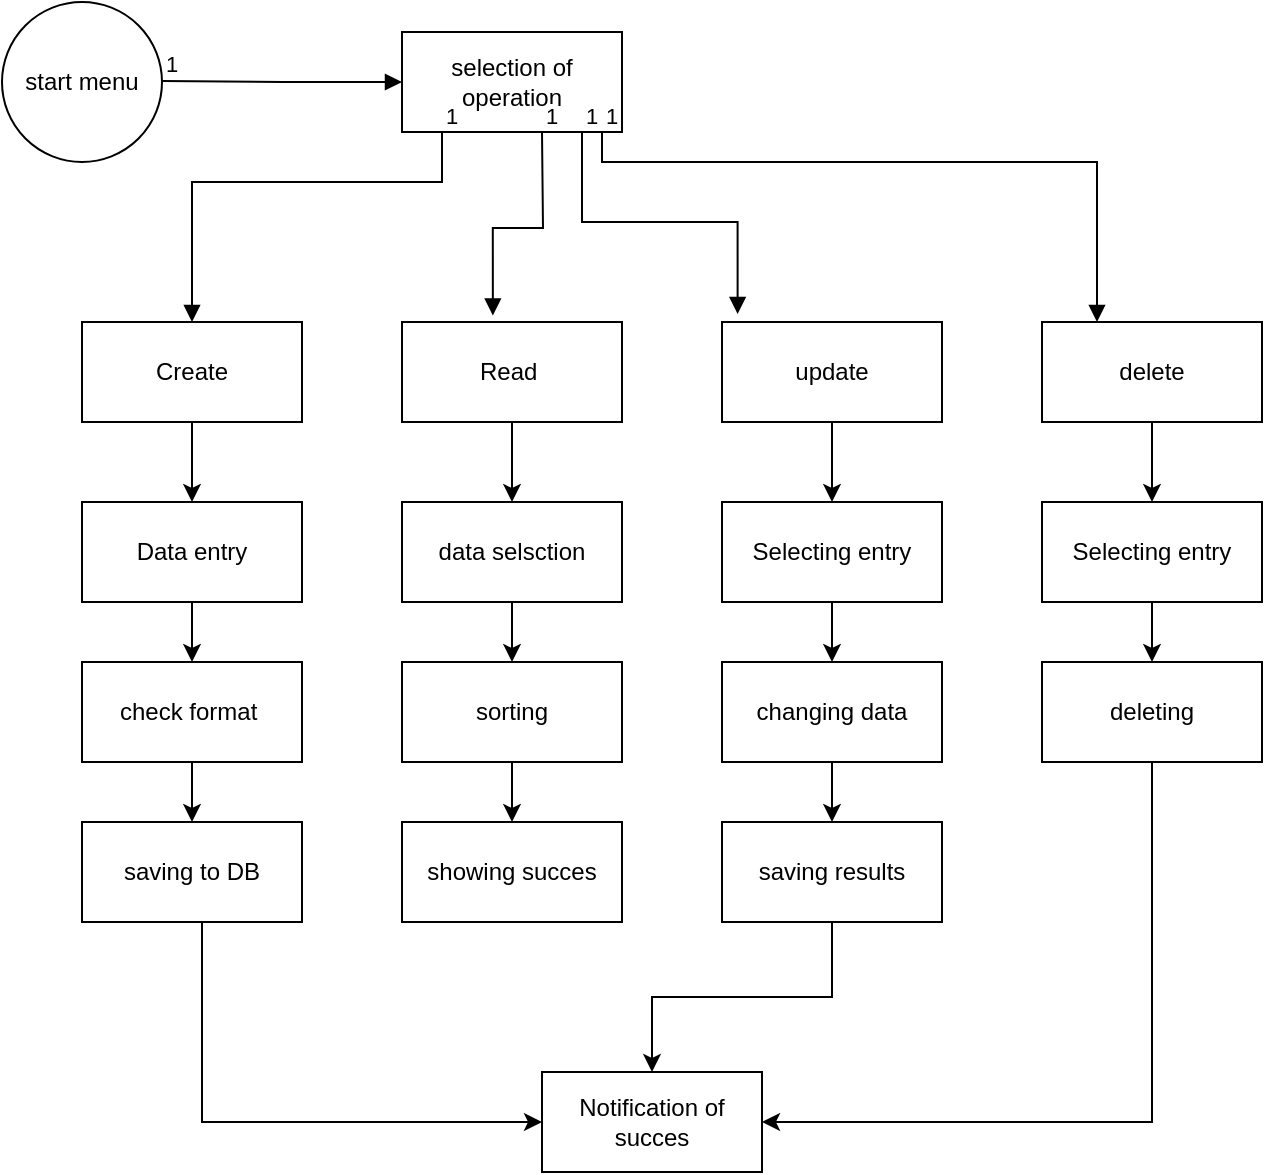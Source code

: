 <mxfile version="27.1.0">
  <diagram name="Страница — 1" id="iwJGNIqQMTqRXq6XhXT4">
    <mxGraphModel dx="1228" dy="574" grid="1" gridSize="10" guides="1" tooltips="1" connect="1" arrows="1" fold="1" page="1" pageScale="1" pageWidth="827" pageHeight="1169" math="0" shadow="0">
      <root>
        <mxCell id="0" />
        <mxCell id="1" parent="0" />
        <mxCell id="xq-GVfYP8gghDxDSkxqO-1" value="start menu" style="ellipse;whiteSpace=wrap;html=1;aspect=fixed;" vertex="1" parent="1">
          <mxGeometry width="80" height="80" as="geometry" />
        </mxCell>
        <mxCell id="xq-GVfYP8gghDxDSkxqO-2" value="" style="endArrow=block;endFill=1;html=1;edgeStyle=orthogonalEdgeStyle;align=left;verticalAlign=top;rounded=0;" edge="1" parent="1">
          <mxGeometry x="-0.335" y="-10" relative="1" as="geometry">
            <mxPoint x="80" y="39.5" as="sourcePoint" />
            <mxPoint x="200" y="40" as="targetPoint" />
            <mxPoint as="offset" />
          </mxGeometry>
        </mxCell>
        <mxCell id="xq-GVfYP8gghDxDSkxqO-3" value="1" style="edgeLabel;resizable=0;html=1;align=left;verticalAlign=bottom;" connectable="0" vertex="1" parent="xq-GVfYP8gghDxDSkxqO-2">
          <mxGeometry x="-1" relative="1" as="geometry" />
        </mxCell>
        <mxCell id="xq-GVfYP8gghDxDSkxqO-4" value="selection of operation" style="html=1;whiteSpace=wrap;" vertex="1" parent="1">
          <mxGeometry x="200" y="15" width="110" height="50" as="geometry" />
        </mxCell>
        <mxCell id="xq-GVfYP8gghDxDSkxqO-27" value="" style="edgeStyle=orthogonalEdgeStyle;rounded=0;orthogonalLoop=1;jettySize=auto;html=1;" edge="1" parent="1" source="xq-GVfYP8gghDxDSkxqO-5" target="xq-GVfYP8gghDxDSkxqO-17">
          <mxGeometry relative="1" as="geometry" />
        </mxCell>
        <mxCell id="xq-GVfYP8gghDxDSkxqO-5" value="Create" style="html=1;whiteSpace=wrap;" vertex="1" parent="1">
          <mxGeometry x="40" y="160" width="110" height="50" as="geometry" />
        </mxCell>
        <mxCell id="xq-GVfYP8gghDxDSkxqO-34" value="" style="edgeStyle=orthogonalEdgeStyle;rounded=0;orthogonalLoop=1;jettySize=auto;html=1;" edge="1" parent="1" source="xq-GVfYP8gghDxDSkxqO-6" target="xq-GVfYP8gghDxDSkxqO-31">
          <mxGeometry relative="1" as="geometry" />
        </mxCell>
        <mxCell id="xq-GVfYP8gghDxDSkxqO-6" value="Read&amp;nbsp;" style="html=1;whiteSpace=wrap;" vertex="1" parent="1">
          <mxGeometry x="200" y="160" width="110" height="50" as="geometry" />
        </mxCell>
        <mxCell id="xq-GVfYP8gghDxDSkxqO-44" value="" style="edgeStyle=orthogonalEdgeStyle;rounded=0;orthogonalLoop=1;jettySize=auto;html=1;" edge="1" parent="1" source="xq-GVfYP8gghDxDSkxqO-7" target="xq-GVfYP8gghDxDSkxqO-41">
          <mxGeometry relative="1" as="geometry" />
        </mxCell>
        <mxCell id="xq-GVfYP8gghDxDSkxqO-7" value="update" style="html=1;whiteSpace=wrap;" vertex="1" parent="1">
          <mxGeometry x="360" y="160" width="110" height="50" as="geometry" />
        </mxCell>
        <mxCell id="xq-GVfYP8gghDxDSkxqO-50" value="" style="edgeStyle=orthogonalEdgeStyle;rounded=0;orthogonalLoop=1;jettySize=auto;html=1;" edge="1" parent="1" source="xq-GVfYP8gghDxDSkxqO-8" target="xq-GVfYP8gghDxDSkxqO-48">
          <mxGeometry relative="1" as="geometry" />
        </mxCell>
        <mxCell id="xq-GVfYP8gghDxDSkxqO-8" value="delete" style="html=1;whiteSpace=wrap;" vertex="1" parent="1">
          <mxGeometry x="520" y="160" width="110" height="50" as="geometry" />
        </mxCell>
        <mxCell id="xq-GVfYP8gghDxDSkxqO-9" value="" style="endArrow=block;endFill=1;html=1;edgeStyle=orthogonalEdgeStyle;align=left;verticalAlign=top;rounded=0;entryX=0.5;entryY=0;entryDx=0;entryDy=0;" edge="1" parent="1" target="xq-GVfYP8gghDxDSkxqO-5">
          <mxGeometry x="-1" relative="1" as="geometry">
            <mxPoint x="220" y="65" as="sourcePoint" />
            <mxPoint x="380" y="65" as="targetPoint" />
            <Array as="points">
              <mxPoint x="220" y="90" />
              <mxPoint x="95" y="90" />
            </Array>
          </mxGeometry>
        </mxCell>
        <mxCell id="xq-GVfYP8gghDxDSkxqO-10" value="1" style="edgeLabel;resizable=0;html=1;align=left;verticalAlign=bottom;" connectable="0" vertex="1" parent="xq-GVfYP8gghDxDSkxqO-9">
          <mxGeometry x="-1" relative="1" as="geometry" />
        </mxCell>
        <mxCell id="xq-GVfYP8gghDxDSkxqO-11" value="" style="endArrow=block;endFill=1;html=1;edgeStyle=orthogonalEdgeStyle;align=left;verticalAlign=top;rounded=0;entryX=0.413;entryY=-0.064;entryDx=0;entryDy=0;entryPerimeter=0;" edge="1" parent="1" target="xq-GVfYP8gghDxDSkxqO-6">
          <mxGeometry x="-1" relative="1" as="geometry">
            <mxPoint x="270" y="65" as="sourcePoint" />
            <mxPoint x="430" y="65" as="targetPoint" />
          </mxGeometry>
        </mxCell>
        <mxCell id="xq-GVfYP8gghDxDSkxqO-12" value="1" style="edgeLabel;resizable=0;html=1;align=left;verticalAlign=bottom;" connectable="0" vertex="1" parent="xq-GVfYP8gghDxDSkxqO-11">
          <mxGeometry x="-1" relative="1" as="geometry" />
        </mxCell>
        <mxCell id="xq-GVfYP8gghDxDSkxqO-13" value="" style="endArrow=block;endFill=1;html=1;edgeStyle=orthogonalEdgeStyle;align=left;verticalAlign=top;rounded=0;entryX=0.071;entryY=-0.08;entryDx=0;entryDy=0;entryPerimeter=0;" edge="1" parent="1" target="xq-GVfYP8gghDxDSkxqO-7">
          <mxGeometry x="-1" relative="1" as="geometry">
            <mxPoint x="290" y="65" as="sourcePoint" />
            <mxPoint x="450" y="65" as="targetPoint" />
            <Array as="points">
              <mxPoint x="290" y="110" />
              <mxPoint x="368" y="110" />
            </Array>
          </mxGeometry>
        </mxCell>
        <mxCell id="xq-GVfYP8gghDxDSkxqO-14" value="1" style="edgeLabel;resizable=0;html=1;align=left;verticalAlign=bottom;" connectable="0" vertex="1" parent="xq-GVfYP8gghDxDSkxqO-13">
          <mxGeometry x="-1" relative="1" as="geometry" />
        </mxCell>
        <mxCell id="xq-GVfYP8gghDxDSkxqO-15" value="" style="endArrow=block;endFill=1;html=1;edgeStyle=orthogonalEdgeStyle;align=left;verticalAlign=top;rounded=0;entryX=0.25;entryY=0;entryDx=0;entryDy=0;" edge="1" parent="1" target="xq-GVfYP8gghDxDSkxqO-8">
          <mxGeometry x="-1" relative="1" as="geometry">
            <mxPoint x="300" y="65" as="sourcePoint" />
            <mxPoint x="460" y="65" as="targetPoint" />
            <Array as="points">
              <mxPoint x="300" y="80" />
              <mxPoint x="548" y="80" />
            </Array>
          </mxGeometry>
        </mxCell>
        <mxCell id="xq-GVfYP8gghDxDSkxqO-16" value="1" style="edgeLabel;resizable=0;html=1;align=left;verticalAlign=bottom;" connectable="0" vertex="1" parent="xq-GVfYP8gghDxDSkxqO-15">
          <mxGeometry x="-1" relative="1" as="geometry" />
        </mxCell>
        <mxCell id="xq-GVfYP8gghDxDSkxqO-39" value="" style="edgeStyle=orthogonalEdgeStyle;rounded=0;orthogonalLoop=1;jettySize=auto;html=1;entryX=0.5;entryY=0;entryDx=0;entryDy=0;" edge="1" parent="1" source="xq-GVfYP8gghDxDSkxqO-17" target="xq-GVfYP8gghDxDSkxqO-18">
          <mxGeometry relative="1" as="geometry">
            <Array as="points" />
          </mxGeometry>
        </mxCell>
        <mxCell id="xq-GVfYP8gghDxDSkxqO-17" value="Data entry" style="html=1;whiteSpace=wrap;" vertex="1" parent="1">
          <mxGeometry x="40" y="250" width="110" height="50" as="geometry" />
        </mxCell>
        <mxCell id="xq-GVfYP8gghDxDSkxqO-40" value="" style="edgeStyle=orthogonalEdgeStyle;rounded=0;orthogonalLoop=1;jettySize=auto;html=1;" edge="1" parent="1" source="xq-GVfYP8gghDxDSkxqO-18" target="xq-GVfYP8gghDxDSkxqO-19">
          <mxGeometry relative="1" as="geometry" />
        </mxCell>
        <mxCell id="xq-GVfYP8gghDxDSkxqO-18" value="check format&amp;nbsp;" style="html=1;whiteSpace=wrap;" vertex="1" parent="1">
          <mxGeometry x="40" y="330" width="110" height="50" as="geometry" />
        </mxCell>
        <mxCell id="xq-GVfYP8gghDxDSkxqO-30" value="" style="edgeStyle=orthogonalEdgeStyle;rounded=0;orthogonalLoop=1;jettySize=auto;html=1;entryX=0;entryY=0.5;entryDx=0;entryDy=0;" edge="1" parent="1" source="xq-GVfYP8gghDxDSkxqO-19" target="xq-GVfYP8gghDxDSkxqO-20">
          <mxGeometry relative="1" as="geometry">
            <mxPoint x="95" y="540" as="targetPoint" />
            <Array as="points">
              <mxPoint x="100" y="560" />
            </Array>
          </mxGeometry>
        </mxCell>
        <mxCell id="xq-GVfYP8gghDxDSkxqO-19" value="saving to DB" style="html=1;whiteSpace=wrap;" vertex="1" parent="1">
          <mxGeometry x="40" y="410" width="110" height="50" as="geometry" />
        </mxCell>
        <mxCell id="xq-GVfYP8gghDxDSkxqO-20" value="Notification of succes" style="html=1;whiteSpace=wrap;" vertex="1" parent="1">
          <mxGeometry x="270" y="535" width="110" height="50" as="geometry" />
        </mxCell>
        <mxCell id="xq-GVfYP8gghDxDSkxqO-35" value="" style="edgeStyle=orthogonalEdgeStyle;rounded=0;orthogonalLoop=1;jettySize=auto;html=1;entryX=0.5;entryY=0;entryDx=0;entryDy=0;" edge="1" parent="1" source="xq-GVfYP8gghDxDSkxqO-31" target="xq-GVfYP8gghDxDSkxqO-32">
          <mxGeometry relative="1" as="geometry" />
        </mxCell>
        <mxCell id="xq-GVfYP8gghDxDSkxqO-31" value="data selsction" style="html=1;whiteSpace=wrap;" vertex="1" parent="1">
          <mxGeometry x="200" y="250" width="110" height="50" as="geometry" />
        </mxCell>
        <mxCell id="xq-GVfYP8gghDxDSkxqO-38" value="" style="edgeStyle=orthogonalEdgeStyle;rounded=0;orthogonalLoop=1;jettySize=auto;html=1;" edge="1" parent="1" source="xq-GVfYP8gghDxDSkxqO-32" target="xq-GVfYP8gghDxDSkxqO-33">
          <mxGeometry relative="1" as="geometry" />
        </mxCell>
        <mxCell id="xq-GVfYP8gghDxDSkxqO-32" value="sorting" style="html=1;whiteSpace=wrap;" vertex="1" parent="1">
          <mxGeometry x="200" y="330" width="110" height="50" as="geometry" />
        </mxCell>
        <mxCell id="xq-GVfYP8gghDxDSkxqO-33" value="showing succes" style="html=1;whiteSpace=wrap;" vertex="1" parent="1">
          <mxGeometry x="200" y="410" width="110" height="50" as="geometry" />
        </mxCell>
        <mxCell id="xq-GVfYP8gghDxDSkxqO-45" value="" style="edgeStyle=orthogonalEdgeStyle;rounded=0;orthogonalLoop=1;jettySize=auto;html=1;entryX=0.5;entryY=0;entryDx=0;entryDy=0;" edge="1" parent="1" source="xq-GVfYP8gghDxDSkxqO-41" target="xq-GVfYP8gghDxDSkxqO-42">
          <mxGeometry relative="1" as="geometry" />
        </mxCell>
        <mxCell id="xq-GVfYP8gghDxDSkxqO-41" value="Selecting entry" style="html=1;whiteSpace=wrap;" vertex="1" parent="1">
          <mxGeometry x="360" y="250" width="110" height="50" as="geometry" />
        </mxCell>
        <mxCell id="xq-GVfYP8gghDxDSkxqO-46" value="" style="edgeStyle=orthogonalEdgeStyle;rounded=0;orthogonalLoop=1;jettySize=auto;html=1;" edge="1" parent="1" source="xq-GVfYP8gghDxDSkxqO-42" target="xq-GVfYP8gghDxDSkxqO-43">
          <mxGeometry relative="1" as="geometry" />
        </mxCell>
        <mxCell id="xq-GVfYP8gghDxDSkxqO-42" value="changing data" style="html=1;whiteSpace=wrap;" vertex="1" parent="1">
          <mxGeometry x="360" y="330" width="110" height="50" as="geometry" />
        </mxCell>
        <mxCell id="xq-GVfYP8gghDxDSkxqO-47" value="" style="edgeStyle=orthogonalEdgeStyle;rounded=0;orthogonalLoop=1;jettySize=auto;html=1;" edge="1" parent="1" source="xq-GVfYP8gghDxDSkxqO-43" target="xq-GVfYP8gghDxDSkxqO-20">
          <mxGeometry relative="1" as="geometry" />
        </mxCell>
        <mxCell id="xq-GVfYP8gghDxDSkxqO-43" value="saving results" style="html=1;whiteSpace=wrap;" vertex="1" parent="1">
          <mxGeometry x="360" y="410" width="110" height="50" as="geometry" />
        </mxCell>
        <mxCell id="xq-GVfYP8gghDxDSkxqO-51" value="" style="edgeStyle=orthogonalEdgeStyle;rounded=0;orthogonalLoop=1;jettySize=auto;html=1;" edge="1" parent="1" source="xq-GVfYP8gghDxDSkxqO-48" target="xq-GVfYP8gghDxDSkxqO-49">
          <mxGeometry relative="1" as="geometry" />
        </mxCell>
        <mxCell id="xq-GVfYP8gghDxDSkxqO-48" value="Selecting entry" style="html=1;whiteSpace=wrap;" vertex="1" parent="1">
          <mxGeometry x="520" y="250" width="110" height="50" as="geometry" />
        </mxCell>
        <mxCell id="xq-GVfYP8gghDxDSkxqO-52" value="" style="edgeStyle=orthogonalEdgeStyle;rounded=0;orthogonalLoop=1;jettySize=auto;html=1;entryX=1;entryY=0.5;entryDx=0;entryDy=0;" edge="1" parent="1" source="xq-GVfYP8gghDxDSkxqO-49" target="xq-GVfYP8gghDxDSkxqO-20">
          <mxGeometry relative="1" as="geometry">
            <Array as="points">
              <mxPoint x="575" y="560" />
            </Array>
          </mxGeometry>
        </mxCell>
        <mxCell id="xq-GVfYP8gghDxDSkxqO-49" value="deleting" style="html=1;whiteSpace=wrap;" vertex="1" parent="1">
          <mxGeometry x="520" y="330" width="110" height="50" as="geometry" />
        </mxCell>
      </root>
    </mxGraphModel>
  </diagram>
</mxfile>
